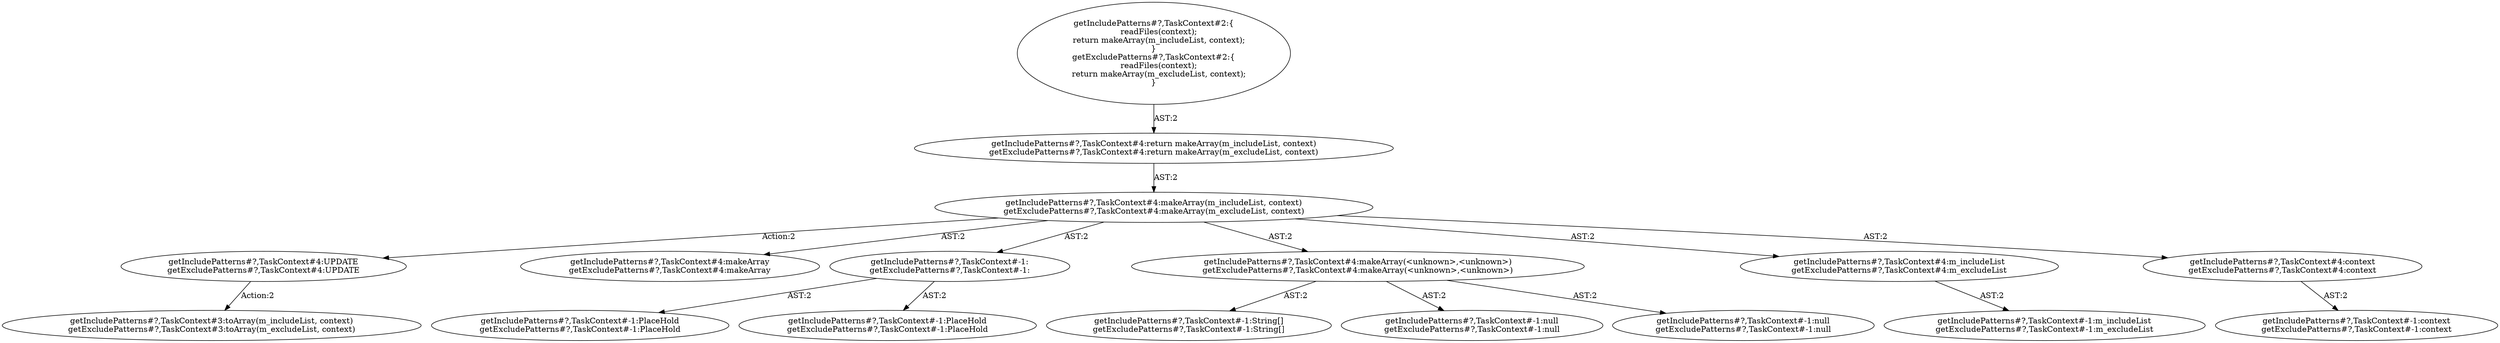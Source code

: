digraph "Pattern" {
0 [label="getIncludePatterns#?,TaskContext#4:UPDATE
getExcludePatterns#?,TaskContext#4:UPDATE" shape=ellipse]
1 [label="getIncludePatterns#?,TaskContext#4:makeArray(m_includeList, context)
getExcludePatterns#?,TaskContext#4:makeArray(m_excludeList, context)" shape=ellipse]
2 [label="getIncludePatterns#?,TaskContext#4:return makeArray(m_includeList, context)
getExcludePatterns#?,TaskContext#4:return makeArray(m_excludeList, context)" shape=ellipse]
3 [label="getIncludePatterns#?,TaskContext#2:\{
    readFiles(context);
    return makeArray(m_includeList, context);
\}
getExcludePatterns#?,TaskContext#2:\{
    readFiles(context);
    return makeArray(m_excludeList, context);
\}" shape=ellipse]
4 [label="getIncludePatterns#?,TaskContext#4:makeArray
getExcludePatterns#?,TaskContext#4:makeArray" shape=ellipse]
5 [label="getIncludePatterns#?,TaskContext#-1:
getExcludePatterns#?,TaskContext#-1:" shape=ellipse]
6 [label="getIncludePatterns#?,TaskContext#-1:PlaceHold
getExcludePatterns#?,TaskContext#-1:PlaceHold" shape=ellipse]
7 [label="getIncludePatterns#?,TaskContext#-1:PlaceHold
getExcludePatterns#?,TaskContext#-1:PlaceHold" shape=ellipse]
8 [label="getIncludePatterns#?,TaskContext#4:makeArray(<unknown>,<unknown>)
getExcludePatterns#?,TaskContext#4:makeArray(<unknown>,<unknown>)" shape=ellipse]
9 [label="getIncludePatterns#?,TaskContext#-1:String[]
getExcludePatterns#?,TaskContext#-1:String[]" shape=ellipse]
10 [label="getIncludePatterns#?,TaskContext#-1:null
getExcludePatterns#?,TaskContext#-1:null" shape=ellipse]
11 [label="getIncludePatterns#?,TaskContext#-1:null
getExcludePatterns#?,TaskContext#-1:null" shape=ellipse]
12 [label="getIncludePatterns#?,TaskContext#4:m_includeList
getExcludePatterns#?,TaskContext#4:m_excludeList" shape=ellipse]
13 [label="getIncludePatterns#?,TaskContext#-1:m_includeList
getExcludePatterns#?,TaskContext#-1:m_excludeList" shape=ellipse]
14 [label="getIncludePatterns#?,TaskContext#4:context
getExcludePatterns#?,TaskContext#4:context" shape=ellipse]
15 [label="getIncludePatterns#?,TaskContext#-1:context
getExcludePatterns#?,TaskContext#-1:context" shape=ellipse]
16 [label="getIncludePatterns#?,TaskContext#3:toArray(m_includeList, context)
getExcludePatterns#?,TaskContext#3:toArray(m_excludeList, context)" shape=ellipse]
0 -> 16 [label="Action:2"];
1 -> 0 [label="Action:2"];
1 -> 4 [label="AST:2"];
1 -> 5 [label="AST:2"];
1 -> 8 [label="AST:2"];
1 -> 12 [label="AST:2"];
1 -> 14 [label="AST:2"];
2 -> 1 [label="AST:2"];
3 -> 2 [label="AST:2"];
5 -> 6 [label="AST:2"];
5 -> 7 [label="AST:2"];
8 -> 9 [label="AST:2"];
8 -> 10 [label="AST:2"];
8 -> 11 [label="AST:2"];
12 -> 13 [label="AST:2"];
14 -> 15 [label="AST:2"];
}